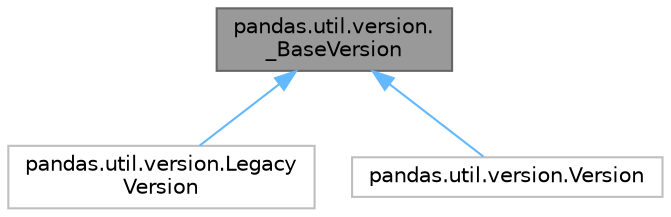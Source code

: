 digraph "pandas.util.version._BaseVersion"
{
 // LATEX_PDF_SIZE
  bgcolor="transparent";
  edge [fontname=Helvetica,fontsize=10,labelfontname=Helvetica,labelfontsize=10];
  node [fontname=Helvetica,fontsize=10,shape=box,height=0.2,width=0.4];
  Node1 [id="Node000001",label="pandas.util.version.\l_BaseVersion",height=0.2,width=0.4,color="gray40", fillcolor="grey60", style="filled", fontcolor="black",tooltip=" "];
  Node1 -> Node2 [id="edge1_Node000001_Node000002",dir="back",color="steelblue1",style="solid",tooltip=" "];
  Node2 [id="Node000002",label="pandas.util.version.Legacy\lVersion",height=0.2,width=0.4,color="grey75", fillcolor="white", style="filled",URL="$da/d70/classpandas_1_1util_1_1version_1_1LegacyVersion.html",tooltip=" "];
  Node1 -> Node3 [id="edge2_Node000001_Node000003",dir="back",color="steelblue1",style="solid",tooltip=" "];
  Node3 [id="Node000003",label="pandas.util.version.Version",height=0.2,width=0.4,color="grey75", fillcolor="white", style="filled",URL="$da/d44/classpandas_1_1util_1_1version_1_1Version.html",tooltip=" "];
}

